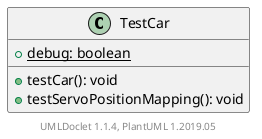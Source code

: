 @startuml

    class TestCar [[TestCar.html]] {
        {static} +debug: boolean
        +testCar(): void
        +testServoPositionMapping(): void
    }


    center footer UMLDoclet 1.1.4, PlantUML 1.2019.05
@enduml
